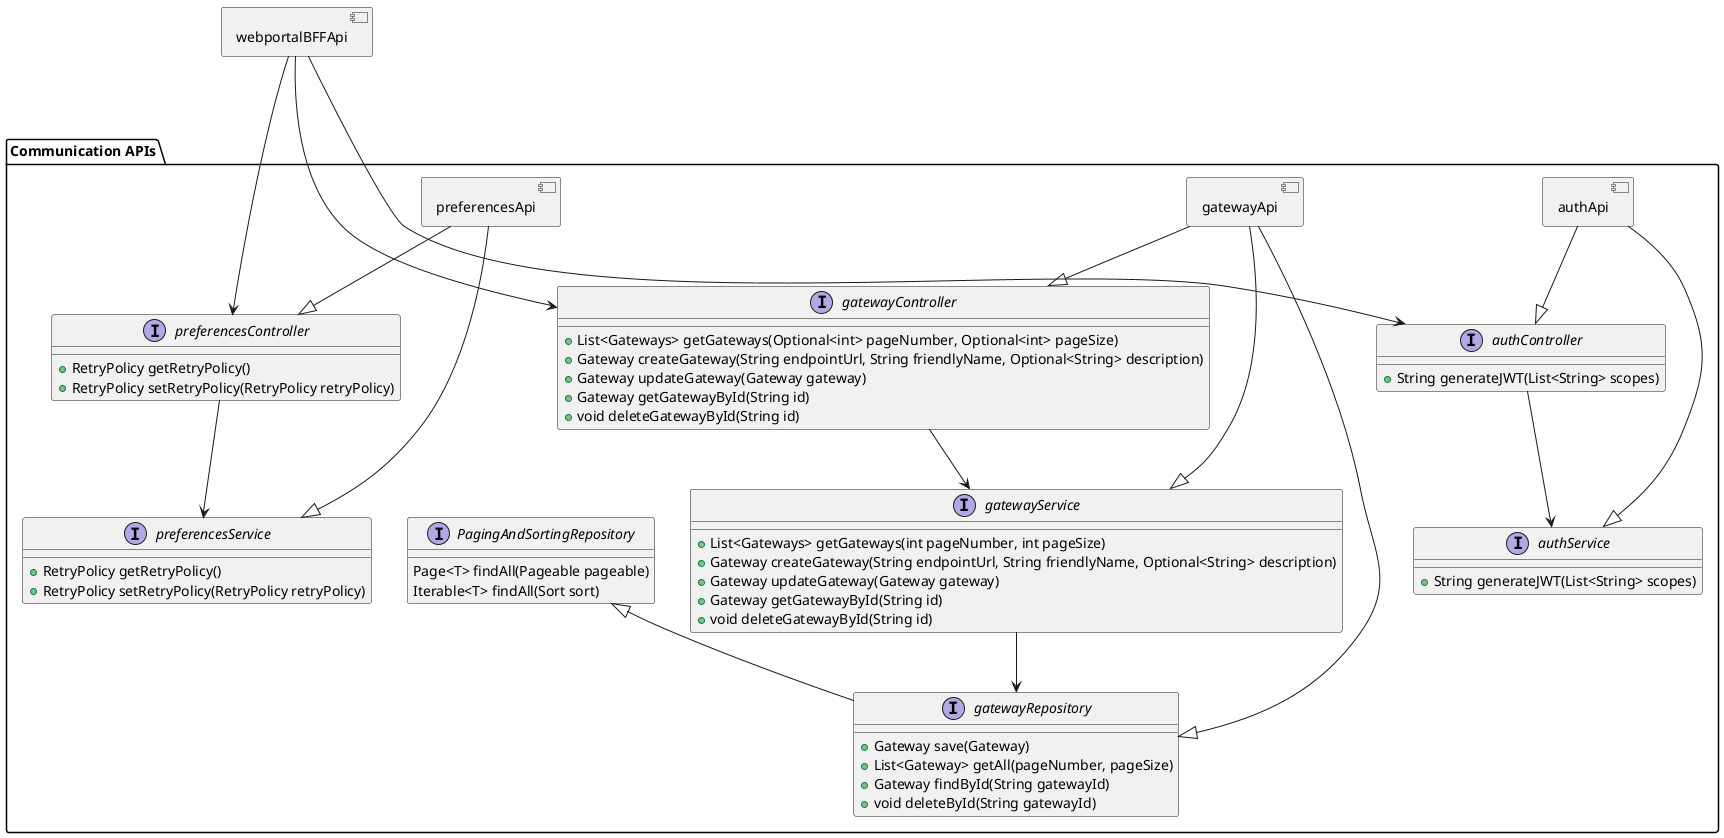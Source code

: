 @startuml Component Interfaces

component webportalBFFApi {

}


package "Communication APIs" as communicationApis {
    component gatewayApi {

    }

    interface gatewayController {
        + List<Gateways> getGateways(Optional<int> pageNumber, Optional<int> pageSize)
        + Gateway createGateway(String endpointUrl, String friendlyName, Optional<String> description)
        + Gateway updateGateway(Gateway gateway)
        + Gateway getGatewayById(String id)
        + void deleteGatewayById(String id)
    }

    interface gatewayService {
        + List<Gateways> getGateways(int pageNumber, int pageSize)
        + Gateway createGateway(String endpointUrl, String friendlyName, Optional<String> description)
        + Gateway updateGateway(Gateway gateway)
        + Gateway getGatewayById(String id)
        + void deleteGatewayById(String id)
    }

    interface PagingAndSortingRepository {
        Page<T> findAll(Pageable pageable)
        Iterable<T> findAll(Sort sort)
    }


    interface gatewayRepository extends PagingAndSortingRepository {
        + Gateway save(Gateway)
        + List<Gateway> getAll(pageNumber, pageSize)
        + Gateway findById(String gatewayId)
        + void deleteById(String gatewayId)
    }

    gatewayApi --|> gatewayService
    gatewayApi --|> gatewayRepository
    gatewayApi --|> gatewayController
    gatewayController --> gatewayService
    gatewayService --> gatewayRepository

    component preferencesApi {

    }

    interface preferencesController {
        + RetryPolicy getRetryPolicy()
        + RetryPolicy setRetryPolicy(RetryPolicy retryPolicy)
    }

    interface preferencesService {
        + RetryPolicy getRetryPolicy()
        + RetryPolicy setRetryPolicy(RetryPolicy retryPolicy)
    }

    preferencesApi --|> preferencesService
    preferencesApi --|> preferencesController
    preferencesController --> preferencesService

    component authApi {

    }

    interface authController {
        + String generateJWT(List<String> scopes)
    }

    interface authService {
        + String generateJWT(List<String> scopes)
    }

    authApi --|> authService
    authApi --|> authController
    authController --> authService

    
}


webportalBFFApi -d--> gatewayController
'webportalBFFApi ---> historyController
webportalBFFApi -d---> preferencesController
'webportalBFFApi ---> scheduleController
webportalBFFApi -d---> authController
'scheduleClient <-- scheduleApi
'workflowClient <-- historyApi
@enduml